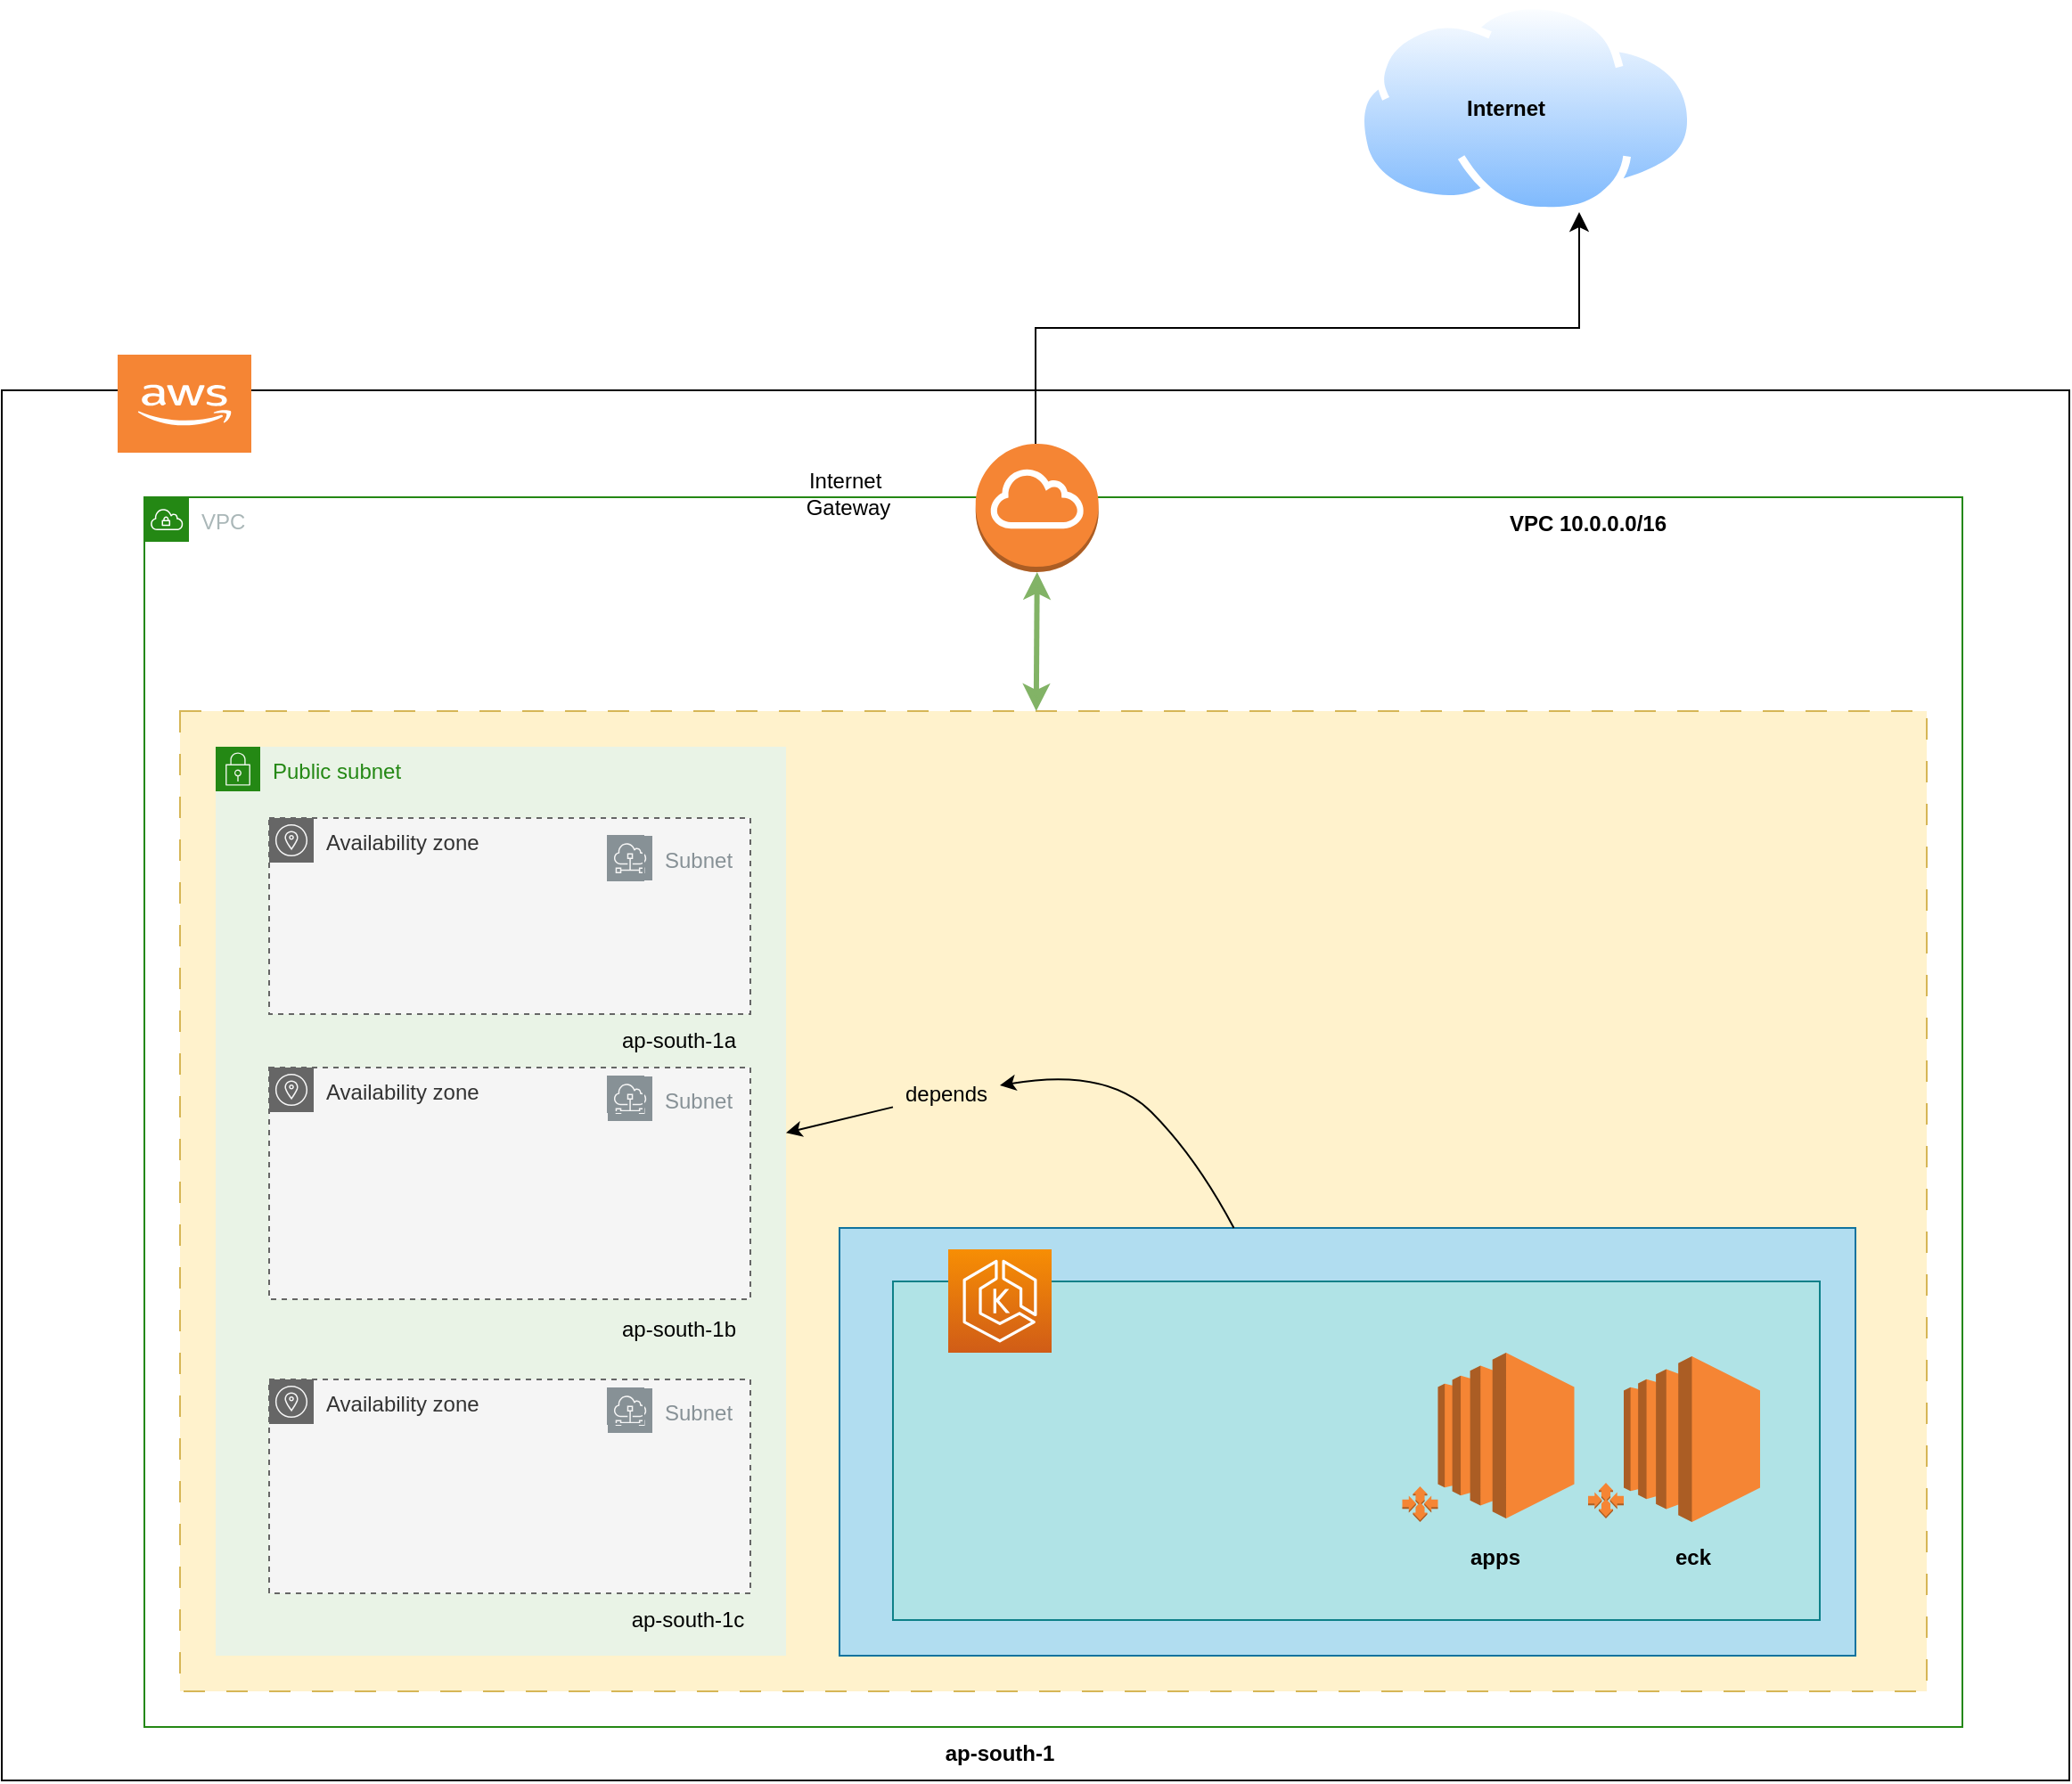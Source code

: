 <mxfile version="21.5.2" type="github">
  <diagram name="Page-1" id="mZshNSeGahPHOL1eRXwI">
    <mxGraphModel dx="2131" dy="1836" grid="1" gridSize="10" guides="1" tooltips="1" connect="1" arrows="1" fold="1" page="1" pageScale="1" pageWidth="827" pageHeight="1169" math="0" shadow="0">
      <root>
        <mxCell id="0" />
        <mxCell id="1" parent="0" />
        <mxCell id="XqiGeY8iiNiyOEAq3xIv-10" value="" style="rounded=0;whiteSpace=wrap;html=1;movable=0;resizable=0;rotatable=0;deletable=0;editable=0;locked=1;connectable=0;" vertex="1" parent="1">
          <mxGeometry x="-400" y="-50" width="1160" height="780" as="geometry" />
        </mxCell>
        <mxCell id="XqiGeY8iiNiyOEAq3xIv-18" value="" style="outlineConnect=0;dashed=0;verticalLabelPosition=bottom;verticalAlign=top;align=center;html=1;shape=mxgraph.aws3.cloud_2;fillColor=#F58534;gradientColor=none;rounded=0;" vertex="1" parent="1">
          <mxGeometry x="-335" y="-70" width="75" height="55" as="geometry" />
        </mxCell>
        <mxCell id="XqiGeY8iiNiyOEAq3xIv-19" value="VPC" style="points=[[0,0],[0.25,0],[0.5,0],[0.75,0],[1,0],[1,0.25],[1,0.5],[1,0.75],[1,1],[0.75,1],[0.5,1],[0.25,1],[0,1],[0,0.75],[0,0.5],[0,0.25]];outlineConnect=0;gradientColor=none;html=1;whiteSpace=wrap;fontSize=12;fontStyle=0;container=1;pointerEvents=0;collapsible=0;recursiveResize=0;shape=mxgraph.aws4.group;grIcon=mxgraph.aws4.group_vpc;strokeColor=#248814;fillColor=none;verticalAlign=top;align=left;spacingLeft=30;fontColor=#AAB7B8;dashed=0;movable=0;resizable=0;rotatable=0;deletable=0;editable=0;locked=1;connectable=0;rounded=0;" vertex="1" parent="1">
          <mxGeometry x="-320" y="10" width="1020" height="690" as="geometry" />
        </mxCell>
        <mxCell id="XqiGeY8iiNiyOEAq3xIv-36" value="Internet&amp;nbsp;&lt;br&gt;Gateway" style="text;html=1;strokeColor=none;fillColor=none;align=center;verticalAlign=middle;whiteSpace=wrap;rounded=0;" vertex="1" parent="XqiGeY8iiNiyOEAq3xIv-19">
          <mxGeometry x="370" y="-25" width="50" height="45" as="geometry" />
        </mxCell>
        <mxCell id="XqiGeY8iiNiyOEAq3xIv-22" value="" style="rounded=0;whiteSpace=wrap;html=1;shadow=0;glass=0;dashed=1;dashPattern=12 12;fillColor=#fff2cc;strokeColor=#d6b656;movable=0;resizable=0;rotatable=0;deletable=0;editable=0;locked=1;connectable=0;" vertex="1" parent="1">
          <mxGeometry x="-300" y="130" width="980" height="550" as="geometry" />
        </mxCell>
        <mxCell id="XqiGeY8iiNiyOEAq3xIv-24" value="" style="rounded=0;whiteSpace=wrap;html=1;movable=1;resizable=1;rotatable=1;deletable=1;editable=1;locked=0;connectable=1;fillColor=#b1ddf0;strokeColor=#10739e;" vertex="1" parent="1">
          <mxGeometry x="70" y="420" width="570" height="240" as="geometry" />
        </mxCell>
        <mxCell id="XqiGeY8iiNiyOEAq3xIv-27" value="ap-south-1" style="text;html=1;strokeColor=none;fillColor=none;align=center;verticalAlign=middle;whiteSpace=wrap;rounded=0;labelBorderColor=none;fontStyle=1;" vertex="1" parent="1">
          <mxGeometry x="110" y="700" width="100" height="30" as="geometry" />
        </mxCell>
        <mxCell id="XqiGeY8iiNiyOEAq3xIv-29" value="" style="rounded=0;whiteSpace=wrap;html=1;movable=1;resizable=1;rotatable=1;deletable=1;editable=1;locked=0;connectable=1;fillColor=#b0e3e6;strokeColor=#0e8088;" vertex="1" parent="1">
          <mxGeometry x="100" y="450" width="520" height="190" as="geometry" />
        </mxCell>
        <mxCell id="XqiGeY8iiNiyOEAq3xIv-30" value="" style="points=[[0,0,0],[0.25,0,0],[0.5,0,0],[0.75,0,0],[1,0,0],[0,1,0],[0.25,1,0],[0.5,1,0],[0.75,1,0],[1,1,0],[0,0.25,0],[0,0.5,0],[0,0.75,0],[1,0.25,0],[1,0.5,0],[1,0.75,0]];outlineConnect=0;fontColor=#232F3E;gradientColor=#F78E04;gradientDirection=north;fillColor=#D05C17;strokeColor=#ffffff;dashed=0;verticalLabelPosition=bottom;verticalAlign=top;align=center;html=1;fontSize=12;fontStyle=0;aspect=fixed;shape=mxgraph.aws4.resourceIcon;resIcon=mxgraph.aws4.eks;rounded=0;" vertex="1" parent="1">
          <mxGeometry x="131" y="432" width="58" height="58" as="geometry" />
        </mxCell>
        <mxCell id="XqiGeY8iiNiyOEAq3xIv-31" value="" style="outlineConnect=0;dashed=0;verticalLabelPosition=bottom;verticalAlign=top;align=center;html=1;shape=mxgraph.aws3.ec2;fillColor=#F58534;gradientColor=none;rounded=0;" vertex="1" parent="1">
          <mxGeometry x="405.75" y="490" width="76.5" height="93" as="geometry" />
        </mxCell>
        <mxCell id="XqiGeY8iiNiyOEAq3xIv-32" value="" style="outlineConnect=0;dashed=0;verticalLabelPosition=bottom;verticalAlign=top;align=center;html=1;shape=mxgraph.aws3.ec2;fillColor=#F58534;gradientColor=none;rounded=0;" vertex="1" parent="1">
          <mxGeometry x="510" y="492" width="76.5" height="93" as="geometry" />
        </mxCell>
        <mxCell id="XqiGeY8iiNiyOEAq3xIv-33" value="apps" style="text;html=1;strokeColor=none;fillColor=none;align=center;verticalAlign=middle;whiteSpace=wrap;rounded=0;fontStyle=1;" vertex="1" parent="1">
          <mxGeometry x="402.25" y="585" width="71.75" height="40" as="geometry" />
        </mxCell>
        <mxCell id="XqiGeY8iiNiyOEAq3xIv-34" value="&lt;b&gt;eck&lt;/b&gt;" style="text;html=1;strokeColor=none;fillColor=none;align=center;verticalAlign=middle;whiteSpace=wrap;rounded=0;" vertex="1" parent="1">
          <mxGeometry x="510" y="585" width="78.25" height="40" as="geometry" />
        </mxCell>
        <mxCell id="XqiGeY8iiNiyOEAq3xIv-35" value="" style="outlineConnect=0;dashed=0;verticalLabelPosition=bottom;verticalAlign=top;align=center;html=1;shape=mxgraph.aws3.internet_gateway;fillColor=#F58534;gradientColor=none;rounded=0;" vertex="1" parent="1">
          <mxGeometry x="146.38" y="-20" width="69" height="72" as="geometry" />
        </mxCell>
        <mxCell id="XqiGeY8iiNiyOEAq3xIv-40" value="" style="edgeStyle=elbowEdgeStyle;elbow=vertical;endArrow=classic;html=1;curved=0;rounded=0;endSize=8;startSize=8;" edge="1" parent="1">
          <mxGeometry width="50" height="50" relative="1" as="geometry">
            <mxPoint x="180" y="-20" as="sourcePoint" />
            <mxPoint x="485" y="-150" as="targetPoint" />
          </mxGeometry>
        </mxCell>
        <mxCell id="XqiGeY8iiNiyOEAq3xIv-42" value="" style="image;aspect=fixed;perimeter=ellipsePerimeter;html=1;align=center;shadow=0;dashed=0;spacingTop=3;image=img/lib/active_directory/internet_cloud.svg;rounded=0;" vertex="1" parent="1">
          <mxGeometry x="360" y="-268.2" width="190" height="119.7" as="geometry" />
        </mxCell>
        <mxCell id="XqiGeY8iiNiyOEAq3xIv-43" value="&lt;b&gt;Internet&lt;/b&gt;" style="text;html=1;strokeColor=none;fillColor=none;align=center;verticalAlign=middle;whiteSpace=wrap;rounded=0;" vertex="1" parent="1">
          <mxGeometry x="414" y="-223.35" width="60" height="30" as="geometry" />
        </mxCell>
        <mxCell id="XqiGeY8iiNiyOEAq3xIv-54" value="" style="outlineConnect=0;dashed=0;verticalLabelPosition=bottom;verticalAlign=top;align=center;html=1;shape=mxgraph.aws3.auto_scaling;fillColor=#F58534;gradientColor=none;rounded=0;" vertex="1" parent="1">
          <mxGeometry x="385.75" y="565" width="20" height="20" as="geometry" />
        </mxCell>
        <mxCell id="XqiGeY8iiNiyOEAq3xIv-55" value="" style="outlineConnect=0;dashed=0;verticalLabelPosition=bottom;verticalAlign=top;align=center;html=1;shape=mxgraph.aws3.auto_scaling;fillColor=#F58534;gradientColor=none;rounded=0;" vertex="1" parent="1">
          <mxGeometry x="490" y="563" width="20" height="20" as="geometry" />
        </mxCell>
        <mxCell id="XqiGeY8iiNiyOEAq3xIv-56" value="&lt;b&gt;VPC&amp;nbsp;10.0.0.0/16&lt;/b&gt;" style="text;html=1;strokeColor=none;fillColor=none;align=center;verticalAlign=middle;whiteSpace=wrap;rounded=0;" vertex="1" parent="1">
          <mxGeometry x="460" y="10" width="60" height="30" as="geometry" />
        </mxCell>
        <mxCell id="XqiGeY8iiNiyOEAq3xIv-63" value="" style="endArrow=classic;startArrow=classic;html=1;rounded=0;entryX=0.5;entryY=1;entryDx=0;entryDy=0;entryPerimeter=0;fillColor=#d5e8d4;strokeColor=#82b366;strokeWidth=3;" edge="1" parent="1" target="XqiGeY8iiNiyOEAq3xIv-35">
          <mxGeometry width="50" height="50" relative="1" as="geometry">
            <mxPoint x="180.38" y="130" as="sourcePoint" />
            <mxPoint x="180.38" y="80" as="targetPoint" />
            <Array as="points" />
          </mxGeometry>
        </mxCell>
        <mxCell id="XqiGeY8iiNiyOEAq3xIv-73" value="Public subnet" style="points=[[0,0],[0.25,0],[0.5,0],[0.75,0],[1,0],[1,0.25],[1,0.5],[1,0.75],[1,1],[0.75,1],[0.5,1],[0.25,1],[0,1],[0,0.75],[0,0.5],[0,0.25]];outlineConnect=0;gradientColor=none;html=1;whiteSpace=wrap;fontSize=12;fontStyle=0;container=1;pointerEvents=0;collapsible=0;recursiveResize=0;shape=mxgraph.aws4.group;grIcon=mxgraph.aws4.group_security_group;grStroke=0;strokeColor=#248814;fillColor=#E9F3E6;verticalAlign=top;align=left;spacingLeft=30;fontColor=#248814;dashed=0;" vertex="1" parent="1">
          <mxGeometry x="-280" y="150" width="320" height="510" as="geometry" />
        </mxCell>
        <mxCell id="XqiGeY8iiNiyOEAq3xIv-95" value="Availability zone" style="sketch=0;outlineConnect=0;html=1;whiteSpace=wrap;fontSize=12;fontStyle=0;shape=mxgraph.aws4.group;grIcon=mxgraph.aws4.group_availability_zone;strokeColor=#666666;fillColor=#f5f5f5;verticalAlign=top;align=left;spacingLeft=30;fontColor=#333333;dashed=1;" vertex="1" parent="XqiGeY8iiNiyOEAq3xIv-73">
          <mxGeometry x="30" y="355" width="270" height="120" as="geometry" />
        </mxCell>
        <mxCell id="XqiGeY8iiNiyOEAq3xIv-91" value="ap-south-1b" style="text;html=1;strokeColor=none;fillColor=none;align=center;verticalAlign=middle;whiteSpace=wrap;rounded=0;" vertex="1" parent="XqiGeY8iiNiyOEAq3xIv-73">
          <mxGeometry x="220" y="312" width="80" height="30" as="geometry" />
        </mxCell>
        <mxCell id="XqiGeY8iiNiyOEAq3xIv-98" value="Subnet" style="sketch=0;outlineConnect=0;gradientColor=none;html=1;whiteSpace=wrap;fontSize=12;fontStyle=0;shape=mxgraph.aws4.group;grIcon=mxgraph.aws4.group_subnet;strokeColor=#879196;fillColor=none;verticalAlign=top;align=left;spacingLeft=30;fontColor=#879196;dashed=0;" vertex="1" parent="XqiGeY8iiNiyOEAq3xIv-73">
          <mxGeometry x="220" y="360" width="20" height="20" as="geometry" />
        </mxCell>
        <mxCell id="XqiGeY8iiNiyOEAq3xIv-85" value="" style="curved=1;endArrow=classic;html=1;rounded=0;" edge="1" parent="1" source="XqiGeY8iiNiyOEAq3xIv-86" target="XqiGeY8iiNiyOEAq3xIv-73">
          <mxGeometry width="50" height="50" relative="1" as="geometry">
            <mxPoint x="220" y="380" as="sourcePoint" />
            <mxPoint x="270" y="330" as="targetPoint" />
            <Array as="points" />
          </mxGeometry>
        </mxCell>
        <mxCell id="XqiGeY8iiNiyOEAq3xIv-87" value="" style="curved=1;endArrow=classic;html=1;rounded=0;" edge="1" parent="1" source="XqiGeY8iiNiyOEAq3xIv-24" target="XqiGeY8iiNiyOEAq3xIv-86">
          <mxGeometry width="50" height="50" relative="1" as="geometry">
            <mxPoint x="291" y="420" as="sourcePoint" />
            <mxPoint x="40" y="370" as="targetPoint" />
            <Array as="points">
              <mxPoint x="270" y="380" />
              <mxPoint x="220" y="330" />
            </Array>
          </mxGeometry>
        </mxCell>
        <mxCell id="XqiGeY8iiNiyOEAq3xIv-86" value="depends" style="text;html=1;strokeColor=none;fillColor=none;align=center;verticalAlign=middle;whiteSpace=wrap;rounded=0;" vertex="1" parent="1">
          <mxGeometry x="100" y="330" width="60" height="30" as="geometry" />
        </mxCell>
        <mxCell id="XqiGeY8iiNiyOEAq3xIv-88" value="ap-south-1a" style="text;html=1;strokeColor=none;fillColor=none;align=center;verticalAlign=middle;whiteSpace=wrap;rounded=0;" vertex="1" parent="1">
          <mxGeometry x="-70" y="300" width="100" height="30" as="geometry" />
        </mxCell>
        <mxCell id="XqiGeY8iiNiyOEAq3xIv-92" value="ap-south-1c" style="text;html=1;strokeColor=none;fillColor=none;align=center;verticalAlign=middle;whiteSpace=wrap;rounded=0;" vertex="1" parent="1">
          <mxGeometry x="-60" y="625" width="90" height="30" as="geometry" />
        </mxCell>
        <mxCell id="XqiGeY8iiNiyOEAq3xIv-93" value="Availability zone" style="sketch=0;outlineConnect=0;html=1;whiteSpace=wrap;fontSize=12;fontStyle=0;shape=mxgraph.aws4.group;grIcon=mxgraph.aws4.group_availability_zone;strokeColor=#666666;fillColor=#f5f5f5;verticalAlign=top;align=left;spacingLeft=30;fontColor=#333333;dashed=1;" vertex="1" parent="1">
          <mxGeometry x="-250" y="190" width="270" height="110" as="geometry" />
        </mxCell>
        <mxCell id="XqiGeY8iiNiyOEAq3xIv-94" value="Availability zone" style="sketch=0;outlineConnect=0;html=1;whiteSpace=wrap;fontSize=12;fontStyle=0;shape=mxgraph.aws4.group;grIcon=mxgraph.aws4.group_availability_zone;strokeColor=#666666;fillColor=#f5f5f5;verticalAlign=top;align=left;spacingLeft=30;fontColor=#333333;dashed=1;" vertex="1" parent="1">
          <mxGeometry x="-250" y="330" width="270" height="130" as="geometry" />
        </mxCell>
        <mxCell id="XqiGeY8iiNiyOEAq3xIv-96" value="Subnet" style="sketch=0;outlineConnect=0;gradientColor=none;html=1;whiteSpace=wrap;fontSize=12;fontStyle=0;shape=mxgraph.aws4.group;grIcon=mxgraph.aws4.group_subnet;strokeColor=#879196;fillColor=none;verticalAlign=top;align=left;spacingLeft=30;fontColor=#879196;dashed=0;" vertex="1" parent="1">
          <mxGeometry x="-60" y="200" width="20" height="25" as="geometry" />
        </mxCell>
        <mxCell id="XqiGeY8iiNiyOEAq3xIv-97" value="Subnet" style="sketch=0;outlineConnect=0;gradientColor=none;html=1;whiteSpace=wrap;fontSize=12;fontStyle=0;shape=mxgraph.aws4.group;grIcon=mxgraph.aws4.group_subnet;strokeColor=#879196;fillColor=none;verticalAlign=top;align=left;spacingLeft=30;fontColor=#879196;dashed=0;" vertex="1" parent="1">
          <mxGeometry x="-60" y="335" width="20" height="20" as="geometry" />
        </mxCell>
      </root>
    </mxGraphModel>
  </diagram>
</mxfile>
